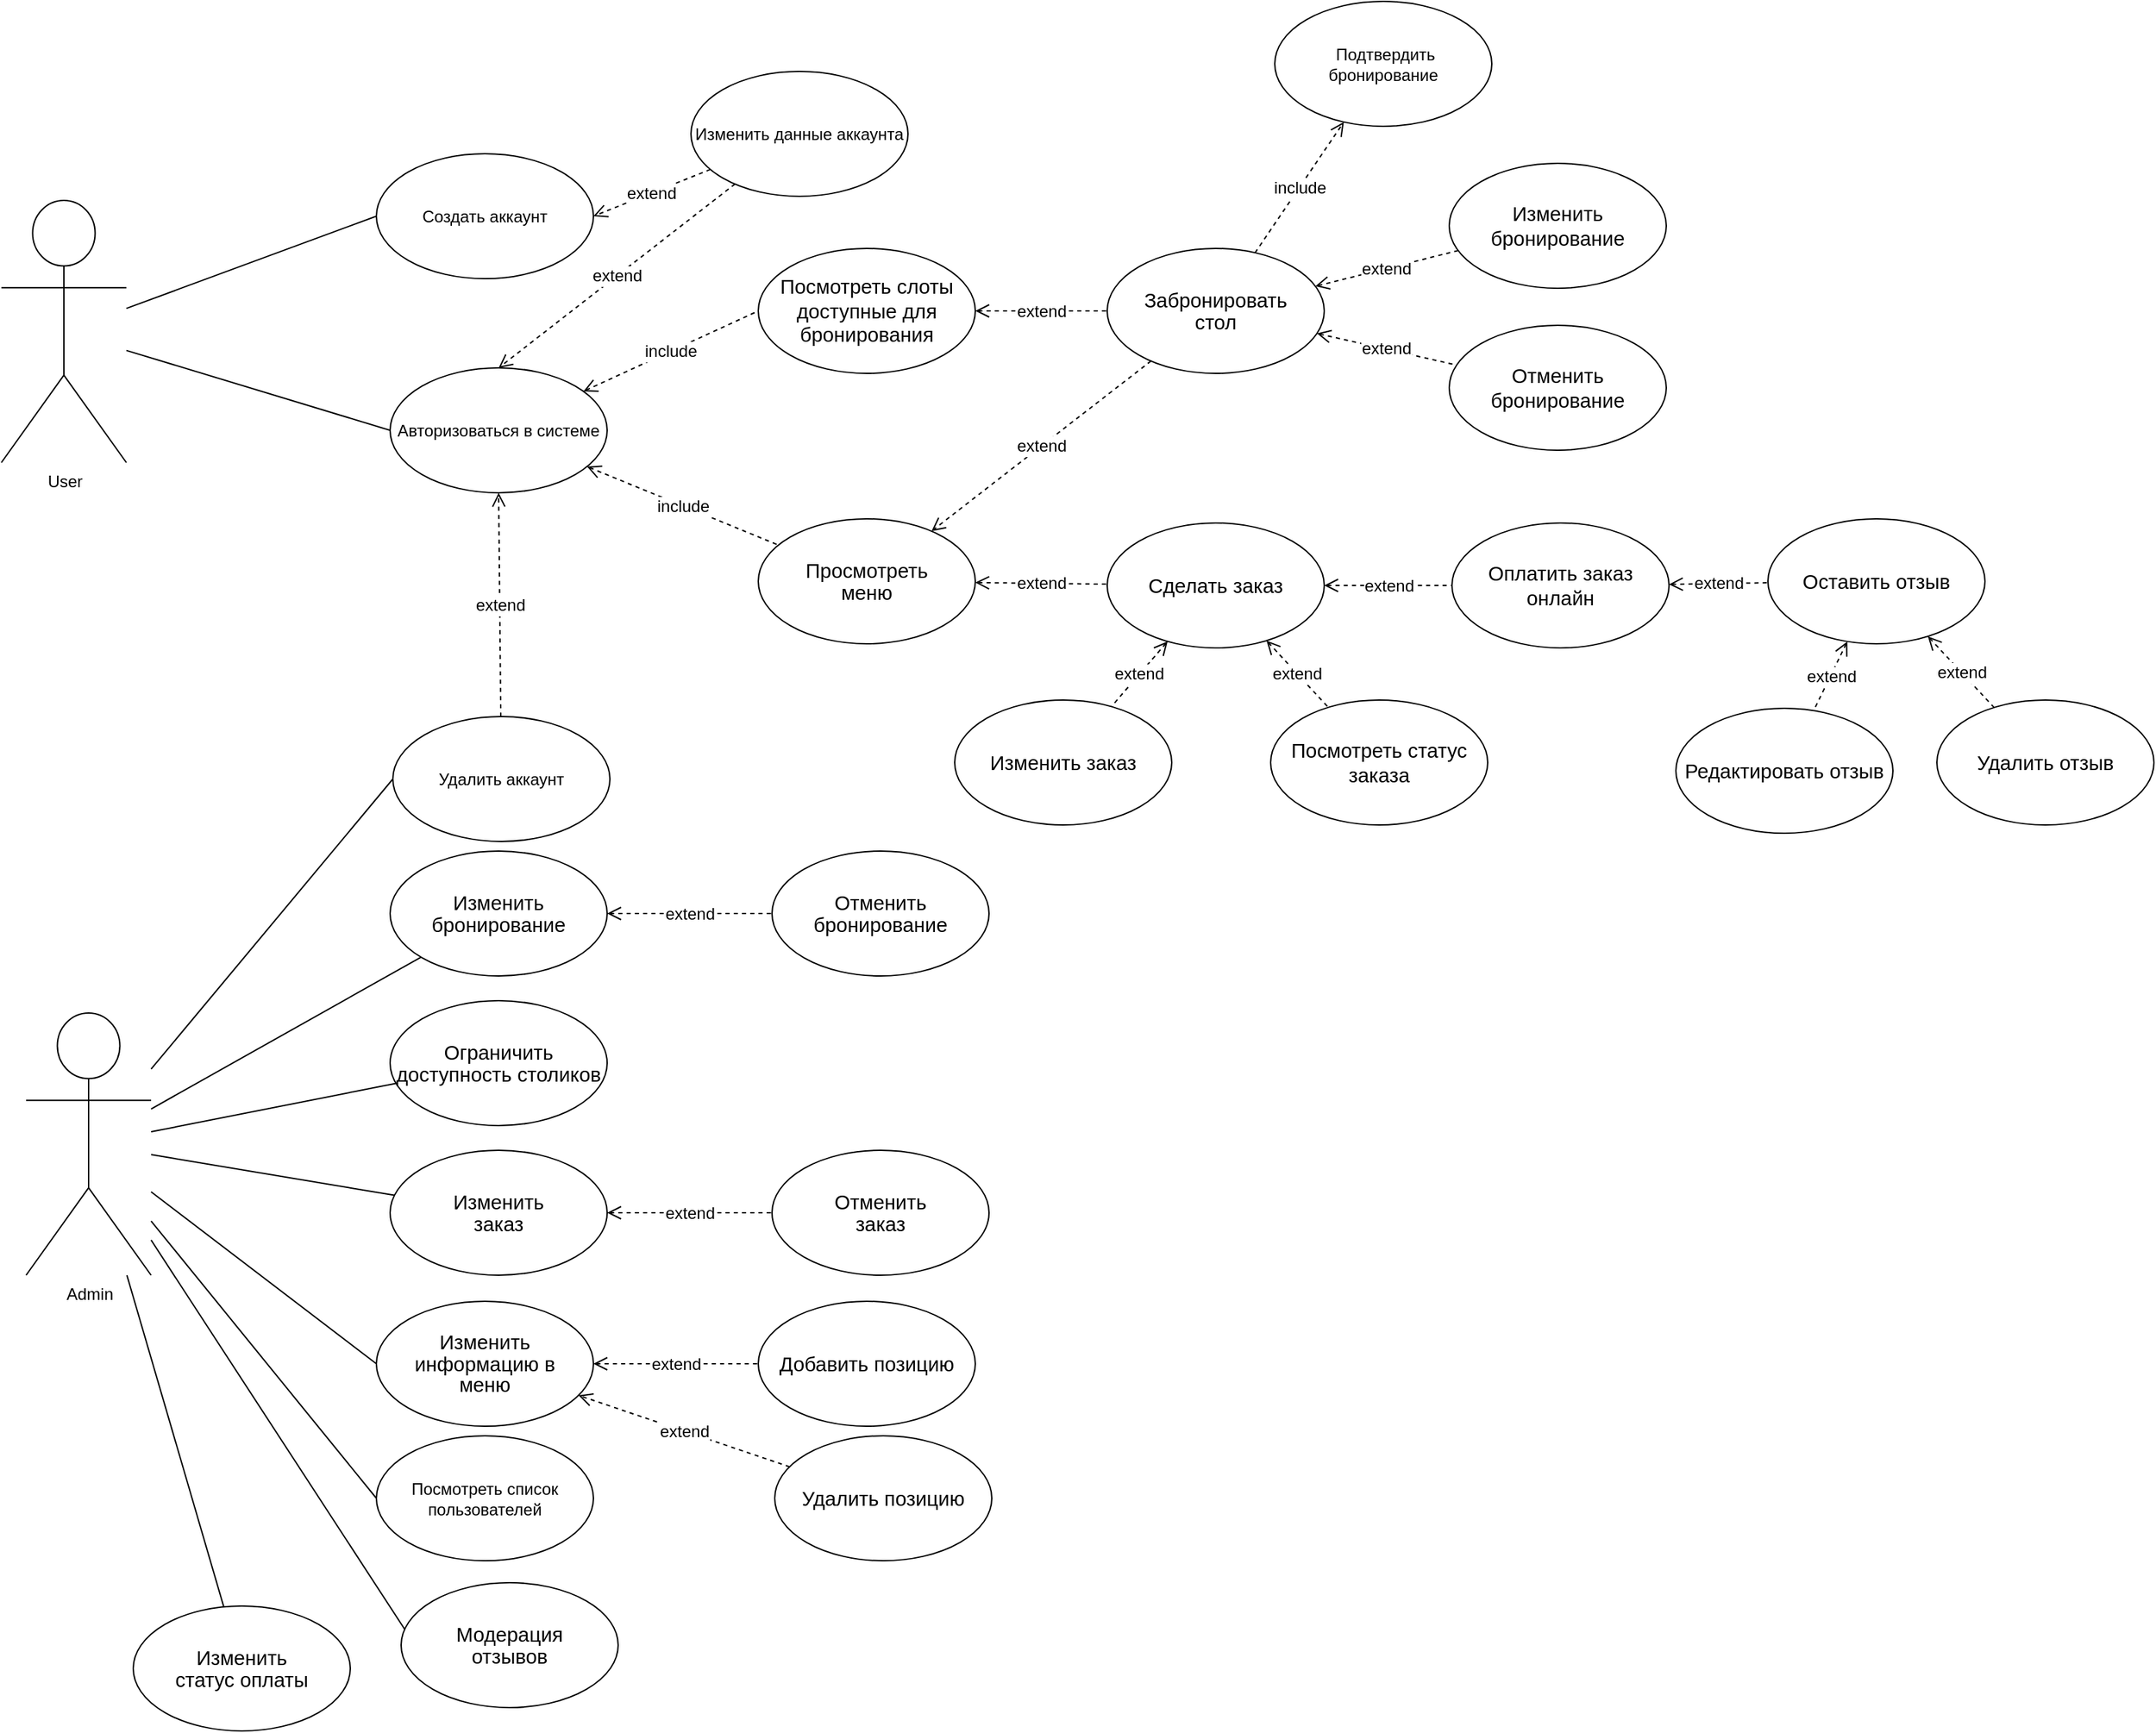 <mxfile version="24.0.6" type="device">
  <diagram name="Страница — 1" id="HYoVX_sIQQ2IhIOZbKvi">
    <mxGraphModel dx="2709" dy="1504" grid="0" gridSize="10" guides="1" tooltips="1" connect="1" arrows="1" fold="1" page="0" pageScale="1" pageWidth="827" pageHeight="1169" math="0" shadow="0">
      <root>
        <mxCell id="0" />
        <mxCell id="1" parent="0" />
        <mxCell id="1-KM2OkyMvBOYtp4RM_J-9" style="edgeStyle=none;curved=1;rounded=0;orthogonalLoop=1;jettySize=auto;html=1;entryX=0;entryY=0.5;entryDx=0;entryDy=0;fontSize=12;startSize=8;endSize=8;endArrow=none;endFill=0;" edge="1" parent="1" source="1-KM2OkyMvBOYtp4RM_J-1" target="1-KM2OkyMvBOYtp4RM_J-3">
          <mxGeometry relative="1" as="geometry" />
        </mxCell>
        <mxCell id="1-KM2OkyMvBOYtp4RM_J-10" style="edgeStyle=none;curved=1;rounded=0;orthogonalLoop=1;jettySize=auto;html=1;entryX=0;entryY=0.5;entryDx=0;entryDy=0;fontSize=12;startSize=8;endSize=8;endArrow=none;endFill=0;" edge="1" parent="1" source="1-KM2OkyMvBOYtp4RM_J-1" target="1-KM2OkyMvBOYtp4RM_J-6">
          <mxGeometry relative="1" as="geometry" />
        </mxCell>
        <mxCell id="1-KM2OkyMvBOYtp4RM_J-1" value="User" style="shape=umlActor;verticalLabelPosition=bottom;verticalAlign=top;html=1;outlineConnect=0;" vertex="1" parent="1">
          <mxGeometry x="-461" y="-81" width="91" height="191" as="geometry" />
        </mxCell>
        <mxCell id="1-KM2OkyMvBOYtp4RM_J-13" style="edgeStyle=none;curved=1;rounded=0;orthogonalLoop=1;jettySize=auto;html=1;entryX=0;entryY=0.5;entryDx=0;entryDy=0;fontSize=12;startSize=8;endSize=8;endArrow=none;endFill=0;" edge="1" parent="1" source="1-KM2OkyMvBOYtp4RM_J-2" target="1-KM2OkyMvBOYtp4RM_J-7">
          <mxGeometry relative="1" as="geometry" />
        </mxCell>
        <mxCell id="1-KM2OkyMvBOYtp4RM_J-17" style="edgeStyle=none;curved=1;rounded=0;orthogonalLoop=1;jettySize=auto;html=1;entryX=0;entryY=0.5;entryDx=0;entryDy=0;fontSize=12;startSize=8;endSize=8;endArrow=none;endFill=0;" edge="1" parent="1" source="1-KM2OkyMvBOYtp4RM_J-2" target="1-KM2OkyMvBOYtp4RM_J-5">
          <mxGeometry relative="1" as="geometry" />
        </mxCell>
        <mxCell id="1-KM2OkyMvBOYtp4RM_J-31" style="edgeStyle=none;curved=1;rounded=0;orthogonalLoop=1;jettySize=auto;html=1;fontSize=12;startSize=8;endSize=8;endArrow=none;endFill=0;" edge="1" parent="1" source="1-KM2OkyMvBOYtp4RM_J-2" target="1-KM2OkyMvBOYtp4RM_J-26">
          <mxGeometry relative="1" as="geometry" />
        </mxCell>
        <mxCell id="1-KM2OkyMvBOYtp4RM_J-32" style="edgeStyle=none;curved=1;rounded=0;orthogonalLoop=1;jettySize=auto;html=1;fontSize=12;startSize=8;endSize=8;endArrow=none;endFill=0;" edge="1" parent="1" source="1-KM2OkyMvBOYtp4RM_J-2" target="1-KM2OkyMvBOYtp4RM_J-28">
          <mxGeometry relative="1" as="geometry" />
        </mxCell>
        <mxCell id="1-KM2OkyMvBOYtp4RM_J-33" style="edgeStyle=none;curved=1;rounded=0;orthogonalLoop=1;jettySize=auto;html=1;fontSize=12;startSize=8;endSize=8;endArrow=none;endFill=0;entryX=0;entryY=0.5;entryDx=0;entryDy=0;" edge="1" parent="1" source="1-KM2OkyMvBOYtp4RM_J-2" target="1-KM2OkyMvBOYtp4RM_J-24">
          <mxGeometry relative="1" as="geometry" />
        </mxCell>
        <mxCell id="1-KM2OkyMvBOYtp4RM_J-34" style="edgeStyle=none;curved=1;rounded=0;orthogonalLoop=1;jettySize=auto;html=1;fontSize=12;startSize=8;endSize=8;endArrow=none;endFill=0;entryX=0.025;entryY=0.396;entryDx=0;entryDy=0;entryPerimeter=0;" edge="1" parent="1" source="1-KM2OkyMvBOYtp4RM_J-2" target="1-KM2OkyMvBOYtp4RM_J-27">
          <mxGeometry relative="1" as="geometry" />
        </mxCell>
        <mxCell id="1-KM2OkyMvBOYtp4RM_J-35" style="edgeStyle=none;curved=1;rounded=0;orthogonalLoop=1;jettySize=auto;html=1;fontSize=12;startSize=8;endSize=8;endArrow=none;endFill=0;" edge="1" parent="1" source="1-KM2OkyMvBOYtp4RM_J-2" target="1-KM2OkyMvBOYtp4RM_J-19">
          <mxGeometry relative="1" as="geometry" />
        </mxCell>
        <mxCell id="1-KM2OkyMvBOYtp4RM_J-36" style="edgeStyle=none;curved=1;rounded=0;orthogonalLoop=1;jettySize=auto;html=1;fontSize=12;startSize=8;endSize=8;endArrow=none;endFill=0;" edge="1" parent="1" source="1-KM2OkyMvBOYtp4RM_J-2" target="1-KM2OkyMvBOYtp4RM_J-20">
          <mxGeometry relative="1" as="geometry" />
        </mxCell>
        <mxCell id="1-KM2OkyMvBOYtp4RM_J-2" value="Admin" style="shape=umlActor;verticalLabelPosition=bottom;verticalAlign=top;html=1;outlineConnect=0;" vertex="1" parent="1">
          <mxGeometry x="-443" y="511" width="91" height="191" as="geometry" />
        </mxCell>
        <mxCell id="1-KM2OkyMvBOYtp4RM_J-3" value="Создать аккаунт" style="ellipse;whiteSpace=wrap;html=1;" vertex="1" parent="1">
          <mxGeometry x="-188" y="-115" width="158" height="91" as="geometry" />
        </mxCell>
        <mxCell id="1-KM2OkyMvBOYtp4RM_J-11" value="extend" style="edgeStyle=none;curved=1;rounded=0;orthogonalLoop=1;jettySize=auto;html=1;entryX=1;entryY=0.5;entryDx=0;entryDy=0;fontSize=12;startSize=8;endSize=8;dashed=1;endArrow=open;endFill=0;" edge="1" parent="1" source="1-KM2OkyMvBOYtp4RM_J-4" target="1-KM2OkyMvBOYtp4RM_J-3">
          <mxGeometry relative="1" as="geometry" />
        </mxCell>
        <mxCell id="1-KM2OkyMvBOYtp4RM_J-12" value="extend" style="edgeStyle=none;curved=1;rounded=0;orthogonalLoop=1;jettySize=auto;html=1;entryX=0.5;entryY=0;entryDx=0;entryDy=0;fontSize=12;startSize=8;endSize=8;dashed=1;endArrow=open;endFill=0;" edge="1" parent="1" source="1-KM2OkyMvBOYtp4RM_J-4" target="1-KM2OkyMvBOYtp4RM_J-6">
          <mxGeometry relative="1" as="geometry" />
        </mxCell>
        <mxCell id="1-KM2OkyMvBOYtp4RM_J-4" value="Изменить данные аккаунта" style="ellipse;whiteSpace=wrap;html=1;" vertex="1" parent="1">
          <mxGeometry x="41" y="-175" width="158" height="91" as="geometry" />
        </mxCell>
        <mxCell id="1-KM2OkyMvBOYtp4RM_J-15" value="extend" style="edgeStyle=none;curved=1;rounded=0;orthogonalLoop=1;jettySize=auto;html=1;entryX=0.5;entryY=1;entryDx=0;entryDy=0;fontSize=12;startSize=8;endSize=8;dashed=1;endArrow=open;endFill=0;" edge="1" parent="1" source="1-KM2OkyMvBOYtp4RM_J-5" target="1-KM2OkyMvBOYtp4RM_J-6">
          <mxGeometry relative="1" as="geometry" />
        </mxCell>
        <mxCell id="1-KM2OkyMvBOYtp4RM_J-5" value="Удалить аккаунт" style="ellipse;whiteSpace=wrap;html=1;" vertex="1" parent="1">
          <mxGeometry x="-176" y="295" width="158" height="91" as="geometry" />
        </mxCell>
        <mxCell id="1-KM2OkyMvBOYtp4RM_J-25" value="include" style="edgeStyle=none;curved=1;rounded=0;orthogonalLoop=1;jettySize=auto;html=1;entryX=0;entryY=0.5;entryDx=0;entryDy=0;fontSize=12;startSize=8;endSize=8;endArrow=none;endFill=0;dashed=1;startArrow=open;startFill=0;" edge="1" parent="1" source="1-KM2OkyMvBOYtp4RM_J-6" target="1-KM2OkyMvBOYtp4RM_J-23">
          <mxGeometry relative="1" as="geometry" />
        </mxCell>
        <mxCell id="1-KM2OkyMvBOYtp4RM_J-30" value="include" style="edgeStyle=none;curved=1;rounded=0;orthogonalLoop=1;jettySize=auto;html=1;fontSize=12;startSize=8;endSize=8;dashed=1;endArrow=none;endFill=0;startArrow=open;startFill=0;" edge="1" parent="1" source="1-KM2OkyMvBOYtp4RM_J-6" target="1-KM2OkyMvBOYtp4RM_J-22">
          <mxGeometry relative="1" as="geometry" />
        </mxCell>
        <mxCell id="1-KM2OkyMvBOYtp4RM_J-6" value="Авторизоваться в системе" style="ellipse;whiteSpace=wrap;html=1;" vertex="1" parent="1">
          <mxGeometry x="-178" y="41" width="158" height="91" as="geometry" />
        </mxCell>
        <mxCell id="1-KM2OkyMvBOYtp4RM_J-7" value="Посмотреть список пользователей" style="ellipse;whiteSpace=wrap;html=1;" vertex="1" parent="1">
          <mxGeometry x="-188" y="819" width="158" height="91" as="geometry" />
        </mxCell>
        <mxCell id="1-KM2OkyMvBOYtp4RM_J-41" value="extend" style="edgeStyle=none;curved=1;rounded=0;orthogonalLoop=1;jettySize=auto;html=1;fontSize=12;startSize=8;endSize=8;endArrow=none;endFill=0;startArrow=open;startFill=0;dashed=1;" edge="1" parent="1" source="1-KM2OkyMvBOYtp4RM_J-19" target="1-KM2OkyMvBOYtp4RM_J-40">
          <mxGeometry relative="1" as="geometry" />
        </mxCell>
        <mxCell id="1-KM2OkyMvBOYtp4RM_J-19" value="&lt;br&gt;&lt;span style=&quot;font-size:11.0pt;line-height:107%;&lt;br/&gt;font-family:&amp;quot;Calibri&amp;quot;,sans-serif;mso-ascii-theme-font:minor-latin;mso-fareast-font-family:&lt;br/&gt;Calibri;mso-fareast-theme-font:minor-latin;mso-hansi-theme-font:minor-latin;&lt;br/&gt;mso-bidi-font-family:&amp;quot;Times New Roman&amp;quot;;mso-bidi-theme-font:minor-bidi;&lt;br/&gt;mso-ansi-language:RU;mso-fareast-language:EN-US;mso-bidi-language:AR-SA&quot;&gt;Изменить&lt;br&gt;бронирование&lt;/span&gt;&lt;div&gt;&lt;br/&gt;&lt;/div&gt;" style="ellipse;whiteSpace=wrap;html=1;" vertex="1" parent="1">
          <mxGeometry x="-178" y="393" width="158" height="91" as="geometry" />
        </mxCell>
        <mxCell id="1-KM2OkyMvBOYtp4RM_J-20" value="&lt;span style=&quot;font-size:11.0pt;line-height:107%;&lt;br/&gt;font-family:&amp;quot;Calibri&amp;quot;,sans-serif;mso-ascii-theme-font:minor-latin;mso-fareast-font-family:&lt;br/&gt;Calibri;mso-fareast-theme-font:minor-latin;mso-hansi-theme-font:minor-latin;&lt;br/&gt;mso-bidi-font-family:&amp;quot;Times New Roman&amp;quot;;mso-bidi-theme-font:minor-bidi;&lt;br/&gt;mso-ansi-language:RU;mso-fareast-language:EN-US;mso-bidi-language:AR-SA&quot;&gt;Изменить&lt;br/&gt;статус оплаты&lt;/span&gt;" style="ellipse;whiteSpace=wrap;html=1;" vertex="1" parent="1">
          <mxGeometry x="-365" y="943" width="158" height="91" as="geometry" />
        </mxCell>
        <mxCell id="1-KM2OkyMvBOYtp4RM_J-48" value="extend" style="edgeStyle=none;curved=1;rounded=0;orthogonalLoop=1;jettySize=auto;html=1;fontSize=12;startSize=8;endSize=8;dashed=1;endArrow=none;endFill=0;startArrow=open;startFill=0;" edge="1" parent="1" source="1-KM2OkyMvBOYtp4RM_J-22" target="1-KM2OkyMvBOYtp4RM_J-47">
          <mxGeometry relative="1" as="geometry" />
        </mxCell>
        <mxCell id="1-KM2OkyMvBOYtp4RM_J-22" value="&lt;span style=&quot;font-size:11.0pt;line-height:107%;&lt;br/&gt;font-family:&amp;quot;Calibri&amp;quot;,sans-serif;mso-ascii-theme-font:minor-latin;mso-fareast-font-family:&lt;br/&gt;Calibri;mso-fareast-theme-font:minor-latin;mso-hansi-theme-font:minor-latin;&lt;br/&gt;mso-bidi-font-family:&amp;quot;Times New Roman&amp;quot;;mso-bidi-theme-font:minor-bidi;&lt;br/&gt;mso-ansi-language:RU;mso-fareast-language:EN-US;mso-bidi-language:AR-SA&quot;&gt;Просмотреть&lt;br/&gt;меню&lt;/span&gt;" style="ellipse;whiteSpace=wrap;html=1;" vertex="1" parent="1">
          <mxGeometry x="90" y="151" width="158" height="91" as="geometry" />
        </mxCell>
        <mxCell id="1-KM2OkyMvBOYtp4RM_J-50" value="extend" style="edgeStyle=none;curved=1;rounded=0;orthogonalLoop=1;jettySize=auto;html=1;fontSize=12;startSize=8;endSize=8;dashed=1;startArrow=open;startFill=0;endArrow=none;endFill=0;" edge="1" parent="1" source="1-KM2OkyMvBOYtp4RM_J-23" target="1-KM2OkyMvBOYtp4RM_J-49">
          <mxGeometry relative="1" as="geometry" />
        </mxCell>
        <mxCell id="1-KM2OkyMvBOYtp4RM_J-23" value="&lt;span style=&quot;font-size: 14.667px;&quot;&gt;Посмотреть слоты доступные для бронирования&lt;/span&gt;" style="ellipse;whiteSpace=wrap;html=1;" vertex="1" parent="1">
          <mxGeometry x="90" y="-46" width="158" height="91" as="geometry" />
        </mxCell>
        <mxCell id="1-KM2OkyMvBOYtp4RM_J-43" value="extend" style="edgeStyle=none;curved=1;rounded=0;orthogonalLoop=1;jettySize=auto;html=1;fontSize=12;startSize=8;endSize=8;startArrow=open;startFill=0;dashed=1;endArrow=none;endFill=0;" edge="1" parent="1" source="1-KM2OkyMvBOYtp4RM_J-24" target="1-KM2OkyMvBOYtp4RM_J-42">
          <mxGeometry relative="1" as="geometry" />
        </mxCell>
        <mxCell id="1-KM2OkyMvBOYtp4RM_J-24" value="&lt;span style=&quot;font-size:11.0pt;line-height:107%;&lt;br/&gt;font-family:&amp;quot;Calibri&amp;quot;,sans-serif;mso-ascii-theme-font:minor-latin;mso-fareast-font-family:&lt;br/&gt;Calibri;mso-fareast-theme-font:minor-latin;mso-hansi-theme-font:minor-latin;&lt;br/&gt;mso-bidi-font-family:&amp;quot;Times New Roman&amp;quot;;mso-bidi-theme-font:minor-bidi;&lt;br/&gt;mso-ansi-language:RU;mso-fareast-language:EN-US;mso-bidi-language:AR-SA&quot;&gt;Изменить информацию в&lt;br&gt;меню&lt;/span&gt;" style="ellipse;whiteSpace=wrap;html=1;" vertex="1" parent="1">
          <mxGeometry x="-188" y="721" width="158" height="91" as="geometry" />
        </mxCell>
        <mxCell id="1-KM2OkyMvBOYtp4RM_J-26" value="&lt;span style=&quot;font-size:11.0pt;line-height:107%;&lt;br/&gt;font-family:&amp;quot;Calibri&amp;quot;,sans-serif;mso-ascii-theme-font:minor-latin;mso-fareast-font-family:&lt;br/&gt;Calibri;mso-fareast-theme-font:minor-latin;mso-hansi-theme-font:minor-latin;&lt;br/&gt;mso-bidi-font-family:&amp;quot;Times New Roman&amp;quot;;mso-bidi-theme-font:minor-bidi;&lt;br/&gt;mso-ansi-language:RU;mso-fareast-language:EN-US;mso-bidi-language:AR-SA&quot;&gt;Ограничить&lt;br/&gt;доступность столиков&lt;/span&gt;" style="ellipse;whiteSpace=wrap;html=1;" vertex="1" parent="1">
          <mxGeometry x="-178" y="502" width="158" height="91" as="geometry" />
        </mxCell>
        <mxCell id="1-KM2OkyMvBOYtp4RM_J-27" value="&lt;span style=&quot;font-size:11.0pt;line-height:107%;&lt;br/&gt;font-family:&amp;quot;Calibri&amp;quot;,sans-serif;mso-ascii-theme-font:minor-latin;mso-fareast-font-family:&lt;br/&gt;Calibri;mso-fareast-theme-font:minor-latin;mso-hansi-theme-font:minor-latin;&lt;br/&gt;mso-bidi-font-family:&amp;quot;Times New Roman&amp;quot;;mso-bidi-theme-font:minor-bidi;&lt;br/&gt;mso-ansi-language:RU;mso-fareast-language:EN-US;mso-bidi-language:AR-SA&quot;&gt;Модерация&lt;br/&gt;отзывов&lt;/span&gt;" style="ellipse;whiteSpace=wrap;html=1;" vertex="1" parent="1">
          <mxGeometry x="-170" y="926" width="158" height="91" as="geometry" />
        </mxCell>
        <mxCell id="1-KM2OkyMvBOYtp4RM_J-39" value="extend" style="edgeStyle=none;curved=1;rounded=0;orthogonalLoop=1;jettySize=auto;html=1;fontSize=12;startSize=8;endSize=8;endArrow=none;endFill=0;startArrow=open;startFill=0;dashed=1;" edge="1" parent="1" source="1-KM2OkyMvBOYtp4RM_J-28" target="1-KM2OkyMvBOYtp4RM_J-38">
          <mxGeometry relative="1" as="geometry" />
        </mxCell>
        <mxCell id="1-KM2OkyMvBOYtp4RM_J-28" value="&lt;br&gt;&lt;span style=&quot;font-size:11.0pt;line-height:107%;&lt;br/&gt;font-family:&amp;quot;Calibri&amp;quot;,sans-serif;mso-ascii-theme-font:minor-latin;mso-fareast-font-family:&lt;br/&gt;Calibri;mso-fareast-theme-font:minor-latin;mso-hansi-theme-font:minor-latin;&lt;br/&gt;mso-bidi-font-family:&amp;quot;Times New Roman&amp;quot;;mso-bidi-theme-font:minor-bidi;&lt;br/&gt;mso-ansi-language:RU;mso-fareast-language:EN-US;mso-bidi-language:AR-SA&quot;&gt;Изменить&lt;br&gt;заказ&lt;/span&gt;&lt;div&gt;&lt;br/&gt;&lt;/div&gt;" style="ellipse;whiteSpace=wrap;html=1;" vertex="1" parent="1">
          <mxGeometry x="-178" y="611" width="158" height="91" as="geometry" />
        </mxCell>
        <mxCell id="1-KM2OkyMvBOYtp4RM_J-38" value="&lt;br&gt;&lt;span style=&quot;font-size:11.0pt;line-height:107%;&lt;br/&gt;font-family:&amp;quot;Calibri&amp;quot;,sans-serif;mso-ascii-theme-font:minor-latin;mso-fareast-font-family:&lt;br/&gt;Calibri;mso-fareast-theme-font:minor-latin;mso-hansi-theme-font:minor-latin;&lt;br/&gt;mso-bidi-font-family:&amp;quot;Times New Roman&amp;quot;;mso-bidi-theme-font:minor-bidi;&lt;br/&gt;mso-ansi-language:RU;mso-fareast-language:EN-US;mso-bidi-language:AR-SA&quot;&gt;Отменить&lt;br&gt;заказ&lt;/span&gt;&lt;div&gt;&lt;br&gt;&lt;/div&gt;" style="ellipse;whiteSpace=wrap;html=1;" vertex="1" parent="1">
          <mxGeometry x="100" y="611" width="158" height="91" as="geometry" />
        </mxCell>
        <mxCell id="1-KM2OkyMvBOYtp4RM_J-40" value="&lt;br&gt;&lt;span style=&quot;font-size:11.0pt;line-height:107%;&lt;br/&gt;font-family:&amp;quot;Calibri&amp;quot;,sans-serif;mso-ascii-theme-font:minor-latin;mso-fareast-font-family:&lt;br/&gt;Calibri;mso-fareast-theme-font:minor-latin;mso-hansi-theme-font:minor-latin;&lt;br/&gt;mso-bidi-font-family:&amp;quot;Times New Roman&amp;quot;;mso-bidi-theme-font:minor-bidi;&lt;br/&gt;mso-ansi-language:RU;mso-fareast-language:EN-US;mso-bidi-language:AR-SA&quot;&gt;Отменить&lt;br&gt;бронирование&lt;/span&gt;&lt;div&gt;&lt;br&gt;&lt;/div&gt;" style="ellipse;whiteSpace=wrap;html=1;" vertex="1" parent="1">
          <mxGeometry x="100" y="393" width="158" height="91" as="geometry" />
        </mxCell>
        <mxCell id="1-KM2OkyMvBOYtp4RM_J-42" value="&lt;span style=&quot;font-size: 14.667px;&quot;&gt;Добавить позицию&lt;/span&gt;" style="ellipse;whiteSpace=wrap;html=1;" vertex="1" parent="1">
          <mxGeometry x="90" y="721" width="158" height="91" as="geometry" />
        </mxCell>
        <mxCell id="1-KM2OkyMvBOYtp4RM_J-46" value="extend" style="edgeStyle=none;curved=1;rounded=0;orthogonalLoop=1;jettySize=auto;html=1;fontSize=12;startSize=8;endSize=8;dashed=1;endArrow=open;endFill=0;" edge="1" parent="1" source="1-KM2OkyMvBOYtp4RM_J-45" target="1-KM2OkyMvBOYtp4RM_J-24">
          <mxGeometry relative="1" as="geometry" />
        </mxCell>
        <mxCell id="1-KM2OkyMvBOYtp4RM_J-45" value="&lt;span style=&quot;font-size: 14.667px;&quot;&gt;Удалить позицию&lt;/span&gt;" style="ellipse;whiteSpace=wrap;html=1;" vertex="1" parent="1">
          <mxGeometry x="102" y="819" width="158" height="91" as="geometry" />
        </mxCell>
        <mxCell id="1-KM2OkyMvBOYtp4RM_J-62" value="extend" style="edgeStyle=none;curved=1;rounded=0;orthogonalLoop=1;jettySize=auto;html=1;fontSize=12;startSize=8;endSize=8;dashed=1;endArrow=none;endFill=0;startArrow=open;startFill=0;" edge="1" parent="1" source="1-KM2OkyMvBOYtp4RM_J-47" target="1-KM2OkyMvBOYtp4RM_J-58">
          <mxGeometry relative="1" as="geometry">
            <mxPoint x="455.998" y="237.998" as="sourcePoint" />
            <mxPoint x="515.142" y="297.142" as="targetPoint" />
          </mxGeometry>
        </mxCell>
        <mxCell id="1-KM2OkyMvBOYtp4RM_J-66" value="extend" style="edgeStyle=none;curved=1;rounded=0;orthogonalLoop=1;jettySize=auto;html=1;fontSize=12;startSize=8;endSize=8;dashed=1;endArrow=none;endFill=0;startArrow=open;startFill=0;" edge="1" parent="1" source="1-KM2OkyMvBOYtp4RM_J-47" target="1-KM2OkyMvBOYtp4RM_J-65">
          <mxGeometry relative="1" as="geometry" />
        </mxCell>
        <mxCell id="1-KM2OkyMvBOYtp4RM_J-79" value="extend" style="edgeStyle=none;curved=1;rounded=0;orthogonalLoop=1;jettySize=auto;html=1;fontSize=12;startSize=8;endSize=8;startArrow=open;startFill=0;dashed=1;endArrow=none;endFill=0;" edge="1" parent="1" source="1-KM2OkyMvBOYtp4RM_J-47" target="1-KM2OkyMvBOYtp4RM_J-78">
          <mxGeometry relative="1" as="geometry" />
        </mxCell>
        <mxCell id="1-KM2OkyMvBOYtp4RM_J-47" value="&lt;span style=&quot;font-size: 14.667px;&quot;&gt;Сделать заказ&lt;/span&gt;" style="ellipse;whiteSpace=wrap;html=1;" vertex="1" parent="1">
          <mxGeometry x="344" y="154" width="158" height="91" as="geometry" />
        </mxCell>
        <mxCell id="1-KM2OkyMvBOYtp4RM_J-55" value="extend" style="edgeStyle=none;curved=1;rounded=0;orthogonalLoop=1;jettySize=auto;html=1;fontSize=12;startSize=8;endSize=8;dashed=1;startArrow=open;startFill=0;endArrow=none;endFill=0;" edge="1" parent="1" source="1-KM2OkyMvBOYtp4RM_J-49" target="1-KM2OkyMvBOYtp4RM_J-51">
          <mxGeometry relative="1" as="geometry">
            <mxPoint x="527" y="5" as="sourcePoint" />
          </mxGeometry>
        </mxCell>
        <mxCell id="1-KM2OkyMvBOYtp4RM_J-57" value="extend" style="edgeStyle=none;curved=1;rounded=0;orthogonalLoop=1;jettySize=auto;html=1;fontSize=12;startSize=8;endSize=8;dashed=1;startArrow=open;startFill=0;endArrow=none;endFill=0;" edge="1" parent="1" source="1-KM2OkyMvBOYtp4RM_J-49" target="1-KM2OkyMvBOYtp4RM_J-56">
          <mxGeometry relative="1" as="geometry" />
        </mxCell>
        <mxCell id="1-KM2OkyMvBOYtp4RM_J-69" value="extend" style="edgeStyle=none;curved=1;rounded=0;orthogonalLoop=1;jettySize=auto;html=1;fontSize=12;startSize=8;endSize=8;dashed=1;endArrow=open;endFill=0;" edge="1" parent="1" source="1-KM2OkyMvBOYtp4RM_J-49" target="1-KM2OkyMvBOYtp4RM_J-22">
          <mxGeometry relative="1" as="geometry" />
        </mxCell>
        <mxCell id="1-KM2OkyMvBOYtp4RM_J-71" value="include" style="edgeStyle=none;curved=1;rounded=0;orthogonalLoop=1;jettySize=auto;html=1;fontSize=12;startSize=8;endSize=8;dashed=1;endArrow=open;endFill=0;" edge="1" parent="1" source="1-KM2OkyMvBOYtp4RM_J-49" target="1-KM2OkyMvBOYtp4RM_J-70">
          <mxGeometry relative="1" as="geometry" />
        </mxCell>
        <mxCell id="1-KM2OkyMvBOYtp4RM_J-49" value="&lt;span style=&quot;font-size:11.0pt;line-height:107%;&lt;br/&gt;font-family:&amp;quot;Calibri&amp;quot;,sans-serif;mso-ascii-theme-font:minor-latin;mso-fareast-font-family:&lt;br/&gt;Calibri;mso-fareast-theme-font:minor-latin;mso-hansi-theme-font:minor-latin;&lt;br/&gt;mso-bidi-font-family:&amp;quot;Times New Roman&amp;quot;;mso-bidi-theme-font:minor-bidi;&lt;br/&gt;mso-ansi-language:RU;mso-fareast-language:EN-US;mso-bidi-language:AR-SA&quot;&gt;Забронировать&lt;br&gt;стол&lt;/span&gt;" style="ellipse;whiteSpace=wrap;html=1;" vertex="1" parent="1">
          <mxGeometry x="344" y="-46" width="158" height="91" as="geometry" />
        </mxCell>
        <mxCell id="1-KM2OkyMvBOYtp4RM_J-51" value="&lt;span style=&quot;font-size: 14.667px;&quot;&gt;Изменить бронирование&lt;/span&gt;" style="ellipse;whiteSpace=wrap;html=1;" vertex="1" parent="1">
          <mxGeometry x="593" y="-108" width="158" height="91" as="geometry" />
        </mxCell>
        <mxCell id="1-KM2OkyMvBOYtp4RM_J-56" value="&lt;span style=&quot;font-size: 14.667px;&quot;&gt;Отменить бронирование&lt;/span&gt;" style="ellipse;whiteSpace=wrap;html=1;" vertex="1" parent="1">
          <mxGeometry x="593" y="10" width="158" height="91" as="geometry" />
        </mxCell>
        <mxCell id="1-KM2OkyMvBOYtp4RM_J-58" value="&lt;span style=&quot;font-size: 14.667px;&quot;&gt;Изменить заказ&lt;/span&gt;" style="ellipse;whiteSpace=wrap;html=1;" vertex="1" parent="1">
          <mxGeometry x="233" y="283" width="158" height="91" as="geometry" />
        </mxCell>
        <mxCell id="1-KM2OkyMvBOYtp4RM_J-68" value="extend" style="edgeStyle=none;curved=1;rounded=0;orthogonalLoop=1;jettySize=auto;html=1;fontSize=12;startSize=8;endSize=8;endArrow=none;endFill=0;startArrow=open;startFill=0;dashed=1;" edge="1" parent="1" source="1-KM2OkyMvBOYtp4RM_J-65" target="1-KM2OkyMvBOYtp4RM_J-67">
          <mxGeometry relative="1" as="geometry" />
        </mxCell>
        <mxCell id="1-KM2OkyMvBOYtp4RM_J-65" value="&lt;span style=&quot;font-size: 14.667px;&quot;&gt;Оплатить заказ онлайн&lt;/span&gt;" style="ellipse;whiteSpace=wrap;html=1;" vertex="1" parent="1">
          <mxGeometry x="595" y="154" width="158" height="91" as="geometry" />
        </mxCell>
        <mxCell id="1-KM2OkyMvBOYtp4RM_J-75" value="extend" style="edgeStyle=none;curved=1;rounded=0;orthogonalLoop=1;jettySize=auto;html=1;fontSize=12;startSize=8;endSize=8;dashed=1;startArrow=open;startFill=0;endArrow=none;endFill=0;" edge="1" parent="1" source="1-KM2OkyMvBOYtp4RM_J-67" target="1-KM2OkyMvBOYtp4RM_J-72">
          <mxGeometry relative="1" as="geometry">
            <mxPoint x="764" y="274" as="targetPoint" />
          </mxGeometry>
        </mxCell>
        <mxCell id="1-KM2OkyMvBOYtp4RM_J-77" value="extend" style="edgeStyle=none;curved=1;rounded=0;orthogonalLoop=1;jettySize=auto;html=1;fontSize=12;startSize=8;endSize=8;dashed=1;endArrow=none;endFill=0;startArrow=open;startFill=0;" edge="1" parent="1" source="1-KM2OkyMvBOYtp4RM_J-67" target="1-KM2OkyMvBOYtp4RM_J-76">
          <mxGeometry relative="1" as="geometry" />
        </mxCell>
        <mxCell id="1-KM2OkyMvBOYtp4RM_J-67" value="&lt;span style=&quot;font-size: 14.667px;&quot;&gt;Оставить отзыв&lt;/span&gt;" style="ellipse;whiteSpace=wrap;html=1;" vertex="1" parent="1">
          <mxGeometry x="825" y="151" width="158" height="91" as="geometry" />
        </mxCell>
        <mxCell id="1-KM2OkyMvBOYtp4RM_J-70" value="&amp;nbsp;Подтвердить бронирование" style="ellipse;whiteSpace=wrap;html=1;" vertex="1" parent="1">
          <mxGeometry x="466" y="-226" width="158" height="91" as="geometry" />
        </mxCell>
        <mxCell id="1-KM2OkyMvBOYtp4RM_J-72" value="&lt;span style=&quot;font-size: 14.667px;&quot;&gt;Редактировать отзыв&lt;/span&gt;" style="ellipse;whiteSpace=wrap;html=1;" vertex="1" parent="1">
          <mxGeometry x="758" y="289" width="158" height="91" as="geometry" />
        </mxCell>
        <mxCell id="1-KM2OkyMvBOYtp4RM_J-76" value="&lt;span style=&quot;font-size: 14.667px;&quot;&gt;Удалить отзыв&lt;/span&gt;" style="ellipse;whiteSpace=wrap;html=1;" vertex="1" parent="1">
          <mxGeometry x="948" y="283" width="158" height="91" as="geometry" />
        </mxCell>
        <mxCell id="1-KM2OkyMvBOYtp4RM_J-78" value="&lt;span style=&quot;font-size: 14.667px;&quot;&gt;Посмотреть статус заказа&lt;/span&gt;" style="ellipse;whiteSpace=wrap;html=1;" vertex="1" parent="1">
          <mxGeometry x="463" y="283" width="158" height="91" as="geometry" />
        </mxCell>
      </root>
    </mxGraphModel>
  </diagram>
</mxfile>
